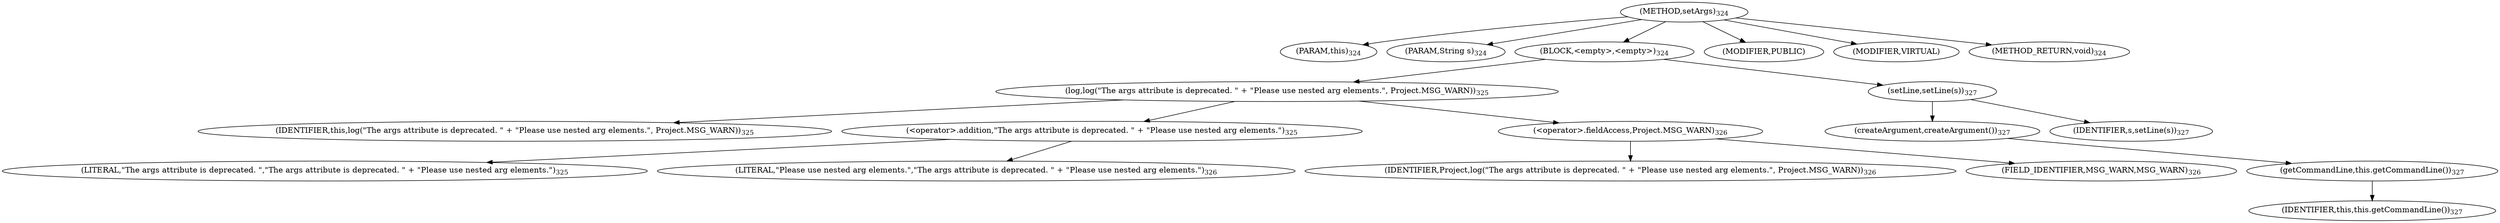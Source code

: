 digraph "setArgs" {  
"951" [label = <(METHOD,setArgs)<SUB>324</SUB>> ]
"66" [label = <(PARAM,this)<SUB>324</SUB>> ]
"952" [label = <(PARAM,String s)<SUB>324</SUB>> ]
"953" [label = <(BLOCK,&lt;empty&gt;,&lt;empty&gt;)<SUB>324</SUB>> ]
"954" [label = <(log,log(&quot;The args attribute is deprecated. &quot; + &quot;Please use nested arg elements.&quot;, Project.MSG_WARN))<SUB>325</SUB>> ]
"65" [label = <(IDENTIFIER,this,log(&quot;The args attribute is deprecated. &quot; + &quot;Please use nested arg elements.&quot;, Project.MSG_WARN))<SUB>325</SUB>> ]
"955" [label = <(&lt;operator&gt;.addition,&quot;The args attribute is deprecated. &quot; + &quot;Please use nested arg elements.&quot;)<SUB>325</SUB>> ]
"956" [label = <(LITERAL,&quot;The args attribute is deprecated. &quot;,&quot;The args attribute is deprecated. &quot; + &quot;Please use nested arg elements.&quot;)<SUB>325</SUB>> ]
"957" [label = <(LITERAL,&quot;Please use nested arg elements.&quot;,&quot;The args attribute is deprecated. &quot; + &quot;Please use nested arg elements.&quot;)<SUB>326</SUB>> ]
"958" [label = <(&lt;operator&gt;.fieldAccess,Project.MSG_WARN)<SUB>326</SUB>> ]
"959" [label = <(IDENTIFIER,Project,log(&quot;The args attribute is deprecated. &quot; + &quot;Please use nested arg elements.&quot;, Project.MSG_WARN))<SUB>326</SUB>> ]
"960" [label = <(FIELD_IDENTIFIER,MSG_WARN,MSG_WARN)<SUB>326</SUB>> ]
"961" [label = <(setLine,setLine(s))<SUB>327</SUB>> ]
"962" [label = <(createArgument,createArgument())<SUB>327</SUB>> ]
"963" [label = <(getCommandLine,this.getCommandLine())<SUB>327</SUB>> ]
"67" [label = <(IDENTIFIER,this,this.getCommandLine())<SUB>327</SUB>> ]
"964" [label = <(IDENTIFIER,s,setLine(s))<SUB>327</SUB>> ]
"965" [label = <(MODIFIER,PUBLIC)> ]
"966" [label = <(MODIFIER,VIRTUAL)> ]
"967" [label = <(METHOD_RETURN,void)<SUB>324</SUB>> ]
  "951" -> "66" 
  "951" -> "952" 
  "951" -> "953" 
  "951" -> "965" 
  "951" -> "966" 
  "951" -> "967" 
  "953" -> "954" 
  "953" -> "961" 
  "954" -> "65" 
  "954" -> "955" 
  "954" -> "958" 
  "955" -> "956" 
  "955" -> "957" 
  "958" -> "959" 
  "958" -> "960" 
  "961" -> "962" 
  "961" -> "964" 
  "962" -> "963" 
  "963" -> "67" 
}
